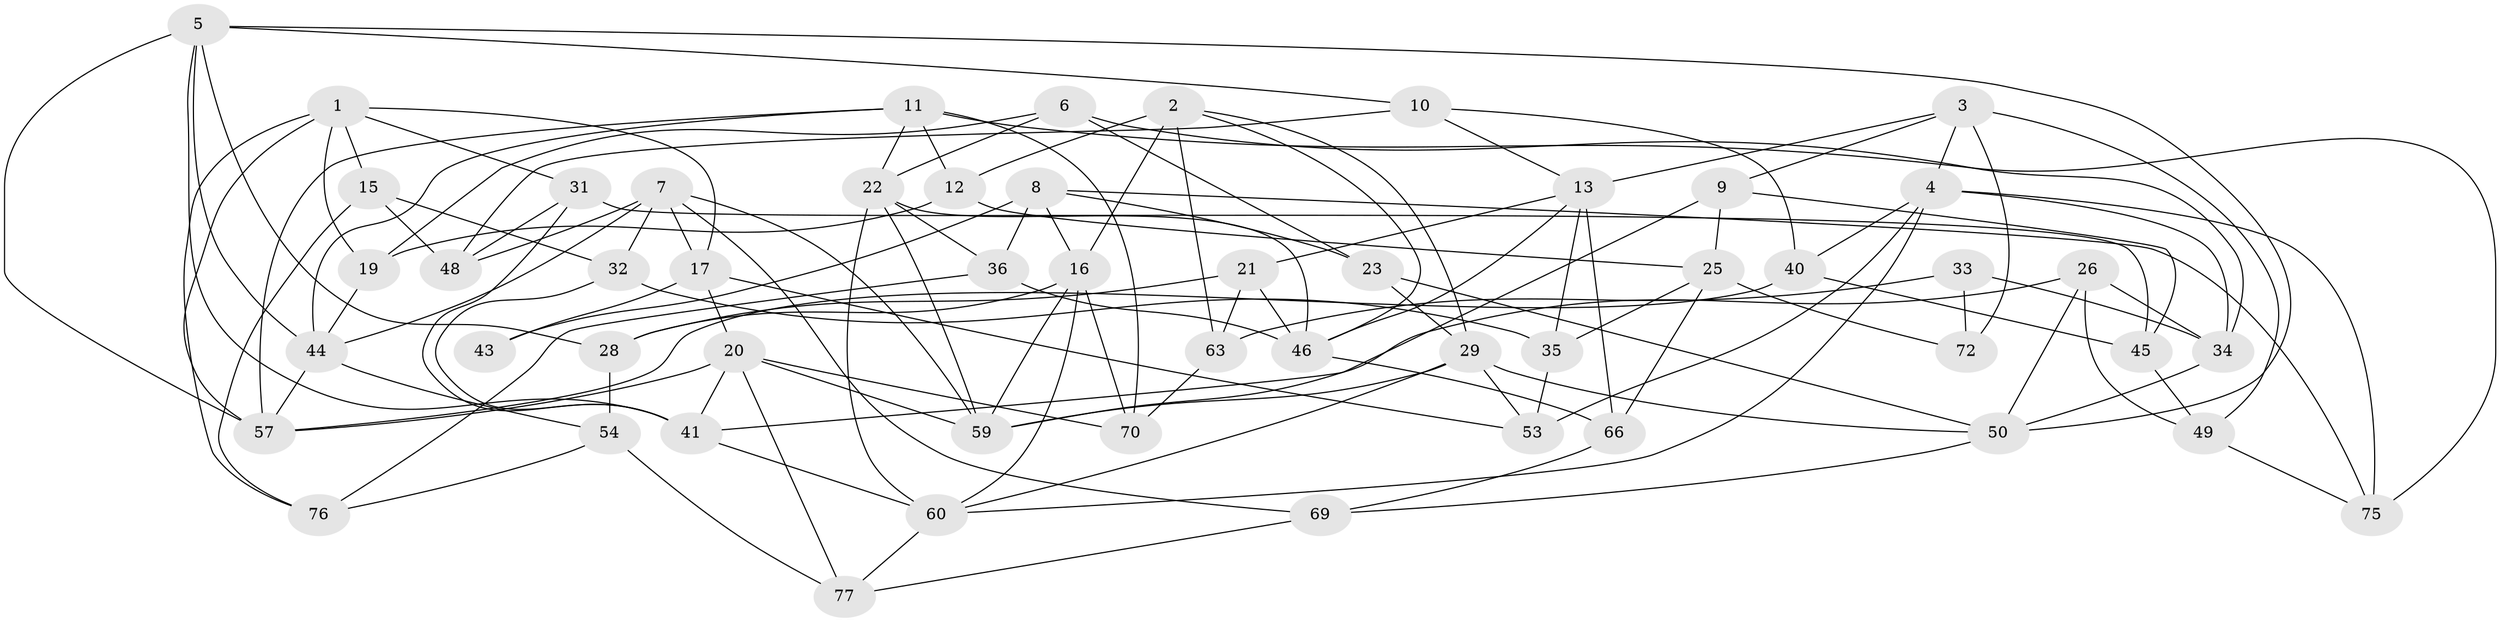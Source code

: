 // Generated by graph-tools (version 1.1) at 2025/24/03/03/25 07:24:25]
// undirected, 53 vertices, 124 edges
graph export_dot {
graph [start="1"]
  node [color=gray90,style=filled];
  1 [super="+62"];
  2 [super="+65"];
  3 [super="+27"];
  4 [super="+42"];
  5 [super="+37"];
  6;
  7 [super="+14"];
  8 [super="+51"];
  9;
  10;
  11 [super="+38"];
  12 [super="+39"];
  13 [super="+68"];
  15;
  16 [super="+18"];
  17 [super="+30"];
  19;
  20 [super="+47"];
  21;
  22 [super="+24"];
  23;
  25 [super="+73"];
  26;
  28;
  29 [super="+64"];
  31;
  32;
  33;
  34 [super="+74"];
  35;
  36;
  40;
  41 [super="+55"];
  43;
  44 [super="+58"];
  45;
  46 [super="+56"];
  48;
  49;
  50 [super="+52"];
  53;
  54;
  57 [super="+67"];
  59 [super="+61"];
  60 [super="+71"];
  63;
  66;
  69;
  70;
  72;
  75;
  76;
  77;
  1 -- 57;
  1 -- 15;
  1 -- 17;
  1 -- 19;
  1 -- 76;
  1 -- 31;
  2 -- 16;
  2 -- 46;
  2 -- 29;
  2 -- 12 [weight=2];
  2 -- 63;
  3 -- 72 [weight=2];
  3 -- 4;
  3 -- 13;
  3 -- 9;
  3 -- 49;
  4 -- 75;
  4 -- 40;
  4 -- 53;
  4 -- 60;
  4 -- 34;
  5 -- 10;
  5 -- 28;
  5 -- 44;
  5 -- 57;
  5 -- 50;
  5 -- 41;
  6 -- 22;
  6 -- 19;
  6 -- 23;
  6 -- 34;
  7 -- 17;
  7 -- 59;
  7 -- 69;
  7 -- 48;
  7 -- 32;
  7 -- 44;
  8 -- 36;
  8 -- 75;
  8 -- 43 [weight=2];
  8 -- 16;
  8 -- 23;
  9 -- 45;
  9 -- 59;
  9 -- 25;
  10 -- 13;
  10 -- 40;
  10 -- 48;
  11 -- 70;
  11 -- 22;
  11 -- 44;
  11 -- 57;
  11 -- 75;
  11 -- 12;
  12 -- 19;
  12 -- 25 [weight=2];
  13 -- 35;
  13 -- 66;
  13 -- 21;
  13 -- 46;
  15 -- 48;
  15 -- 32;
  15 -- 76;
  16 -- 60;
  16 -- 59;
  16 -- 28;
  16 -- 70;
  17 -- 53;
  17 -- 43 [weight=2];
  17 -- 20;
  19 -- 44;
  20 -- 70;
  20 -- 57;
  20 -- 41;
  20 -- 59;
  20 -- 77;
  21 -- 63;
  21 -- 28;
  21 -- 46;
  22 -- 60;
  22 -- 46;
  22 -- 59;
  22 -- 36;
  23 -- 29;
  23 -- 50;
  25 -- 72;
  25 -- 66;
  25 -- 35;
  26 -- 34;
  26 -- 41;
  26 -- 49;
  26 -- 50;
  28 -- 54;
  29 -- 60;
  29 -- 59;
  29 -- 53;
  29 -- 50;
  31 -- 45;
  31 -- 41;
  31 -- 48;
  32 -- 35;
  32 -- 41;
  33 -- 72;
  33 -- 34 [weight=2];
  33 -- 63;
  34 -- 50;
  35 -- 53;
  36 -- 76;
  36 -- 46;
  40 -- 45;
  40 -- 57;
  41 -- 60;
  44 -- 54;
  44 -- 57;
  45 -- 49;
  46 -- 66;
  49 -- 75;
  50 -- 69;
  54 -- 77;
  54 -- 76;
  60 -- 77;
  63 -- 70;
  66 -- 69;
  69 -- 77;
}
